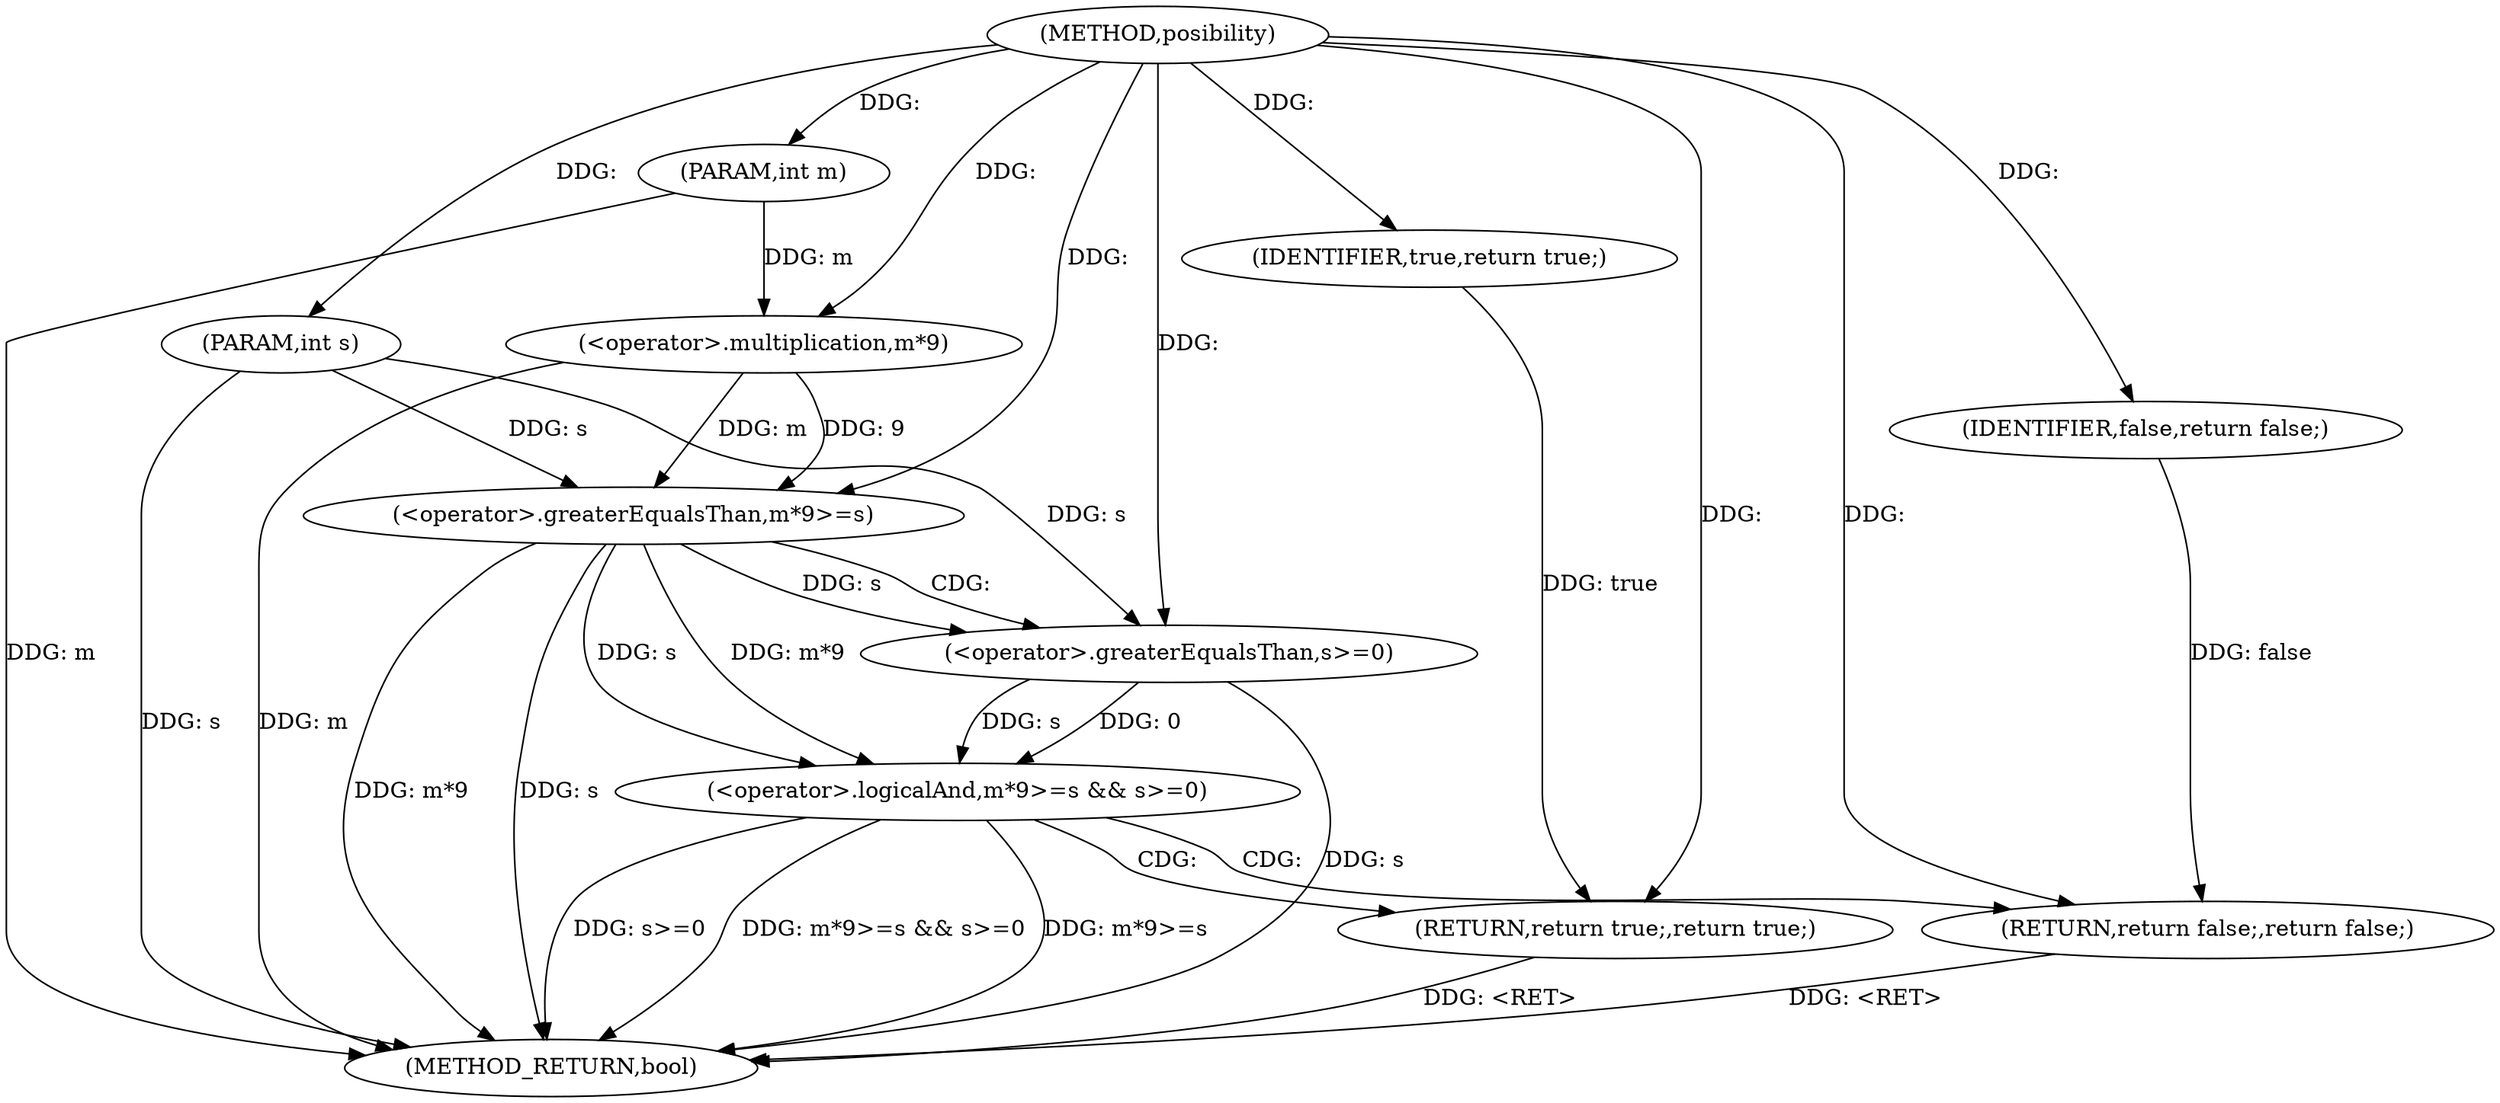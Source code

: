 digraph "posibility" {  
"1000691" [label = "(METHOD,posibility)" ]
"1000710" [label = "(METHOD_RETURN,bool)" ]
"1000692" [label = "(PARAM,int m)" ]
"1000693" [label = "(PARAM,int s)" ]
"1000696" [label = "(<operator>.logicalAnd,m*9>=s && s>=0)" ]
"1000705" [label = "(RETURN,return true;,return true;)" ]
"1000706" [label = "(IDENTIFIER,true,return true;)" ]
"1000708" [label = "(RETURN,return false;,return false;)" ]
"1000697" [label = "(<operator>.greaterEqualsThan,m*9>=s)" ]
"1000702" [label = "(<operator>.greaterEqualsThan,s>=0)" ]
"1000709" [label = "(IDENTIFIER,false,return false;)" ]
"1000698" [label = "(<operator>.multiplication,m*9)" ]
  "1000692" -> "1000710"  [ label = "DDG: m"] 
  "1000693" -> "1000710"  [ label = "DDG: s"] 
  "1000698" -> "1000710"  [ label = "DDG: m"] 
  "1000697" -> "1000710"  [ label = "DDG: m*9"] 
  "1000697" -> "1000710"  [ label = "DDG: s"] 
  "1000696" -> "1000710"  [ label = "DDG: m*9>=s"] 
  "1000702" -> "1000710"  [ label = "DDG: s"] 
  "1000696" -> "1000710"  [ label = "DDG: s>=0"] 
  "1000696" -> "1000710"  [ label = "DDG: m*9>=s && s>=0"] 
  "1000705" -> "1000710"  [ label = "DDG: <RET>"] 
  "1000708" -> "1000710"  [ label = "DDG: <RET>"] 
  "1000691" -> "1000692"  [ label = "DDG: "] 
  "1000691" -> "1000693"  [ label = "DDG: "] 
  "1000706" -> "1000705"  [ label = "DDG: true"] 
  "1000691" -> "1000705"  [ label = "DDG: "] 
  "1000697" -> "1000696"  [ label = "DDG: m*9"] 
  "1000697" -> "1000696"  [ label = "DDG: s"] 
  "1000702" -> "1000696"  [ label = "DDG: 0"] 
  "1000702" -> "1000696"  [ label = "DDG: s"] 
  "1000691" -> "1000706"  [ label = "DDG: "] 
  "1000709" -> "1000708"  [ label = "DDG: false"] 
  "1000691" -> "1000708"  [ label = "DDG: "] 
  "1000698" -> "1000697"  [ label = "DDG: m"] 
  "1000698" -> "1000697"  [ label = "DDG: 9"] 
  "1000693" -> "1000697"  [ label = "DDG: s"] 
  "1000691" -> "1000697"  [ label = "DDG: "] 
  "1000697" -> "1000702"  [ label = "DDG: s"] 
  "1000693" -> "1000702"  [ label = "DDG: s"] 
  "1000691" -> "1000702"  [ label = "DDG: "] 
  "1000691" -> "1000709"  [ label = "DDG: "] 
  "1000692" -> "1000698"  [ label = "DDG: m"] 
  "1000691" -> "1000698"  [ label = "DDG: "] 
  "1000696" -> "1000705"  [ label = "CDG: "] 
  "1000696" -> "1000708"  [ label = "CDG: "] 
  "1000697" -> "1000702"  [ label = "CDG: "] 
}
